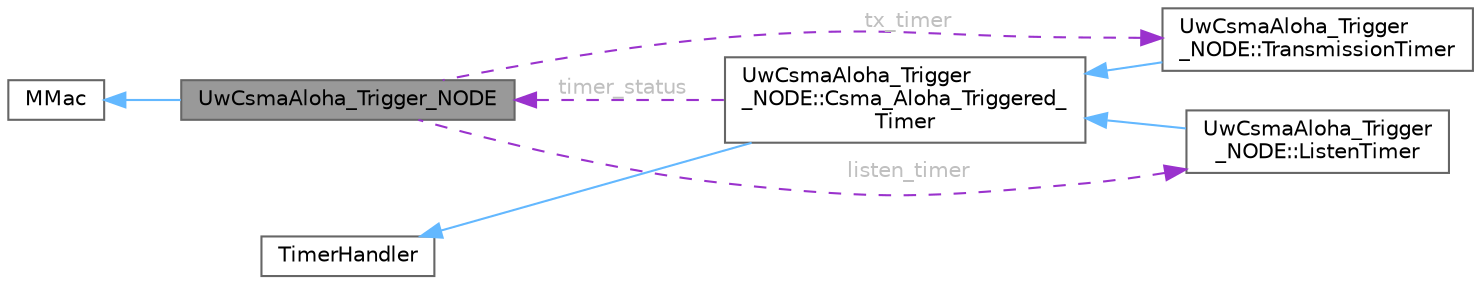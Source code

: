 digraph "UwCsmaAloha_Trigger_NODE"
{
 // LATEX_PDF_SIZE
  bgcolor="transparent";
  edge [fontname=Helvetica,fontsize=10,labelfontname=Helvetica,labelfontsize=10];
  node [fontname=Helvetica,fontsize=10,shape=box,height=0.2,width=0.4];
  rankdir="LR";
  Node1 [id="Node000001",label="UwCsmaAloha_Trigger_NODE",height=0.2,width=0.4,color="gray40", fillcolor="grey60", style="filled", fontcolor="black",tooltip="Class that describes a CsmaAloha_TRIGGERED module of the node."];
  Node2 -> Node1 [id="edge1_Node000001_Node000002",dir="back",color="steelblue1",style="solid",tooltip=" "];
  Node2 [id="Node000002",label="MMac",height=0.2,width=0.4,color="gray40", fillcolor="white", style="filled",tooltip=" "];
  Node3 -> Node1 [id="edge2_Node000001_Node000003",dir="back",color="darkorchid3",style="dashed",tooltip=" ",label=" listen_timer",fontcolor="grey" ];
  Node3 [id="Node000003",label="UwCsmaAloha_Trigger\l_NODE::ListenTimer",height=0.2,width=0.4,color="gray40", fillcolor="white", style="filled",URL="$classUwCsmaAloha__Trigger__NODE_1_1ListenTimer.html",tooltip="Class used to handle the timer to handle the listen time."];
  Node4 -> Node3 [id="edge3_Node000003_Node000004",dir="back",color="steelblue1",style="solid",tooltip=" "];
  Node4 [id="Node000004",label="UwCsmaAloha_Trigger\l_NODE::Csma_Aloha_Triggered_\lTimer",height=0.2,width=0.4,color="gray40", fillcolor="white", style="filled",URL="$classUwCsmaAloha__Trigger__NODE_1_1Csma__Aloha__Triggered__Timer.html",tooltip="Class that describes the timers in the node."];
  Node5 -> Node4 [id="edge4_Node000004_Node000005",dir="back",color="steelblue1",style="solid",tooltip=" "];
  Node5 [id="Node000005",label="TimerHandler",height=0.2,width=0.4,color="gray40", fillcolor="white", style="filled",tooltip=" "];
  Node1 -> Node4 [id="edge5_Node000004_Node000001",dir="back",color="darkorchid3",style="dashed",tooltip=" ",label=" timer_status",fontcolor="grey" ];
  Node6 -> Node1 [id="edge6_Node000001_Node000006",dir="back",color="darkorchid3",style="dashed",tooltip=" ",label=" tx_timer",fontcolor="grey" ];
  Node6 [id="Node000006",label="UwCsmaAloha_Trigger\l_NODE::TransmissionTimer",height=0.2,width=0.4,color="gray40", fillcolor="white", style="filled",URL="$classUwCsmaAloha__Trigger__NODE_1_1TransmissionTimer.html",tooltip="Class used to handle the time in which the node is allowed to transmit to the sink."];
  Node4 -> Node6 [id="edge7_Node000006_Node000004",dir="back",color="steelblue1",style="solid",tooltip=" "];
}
